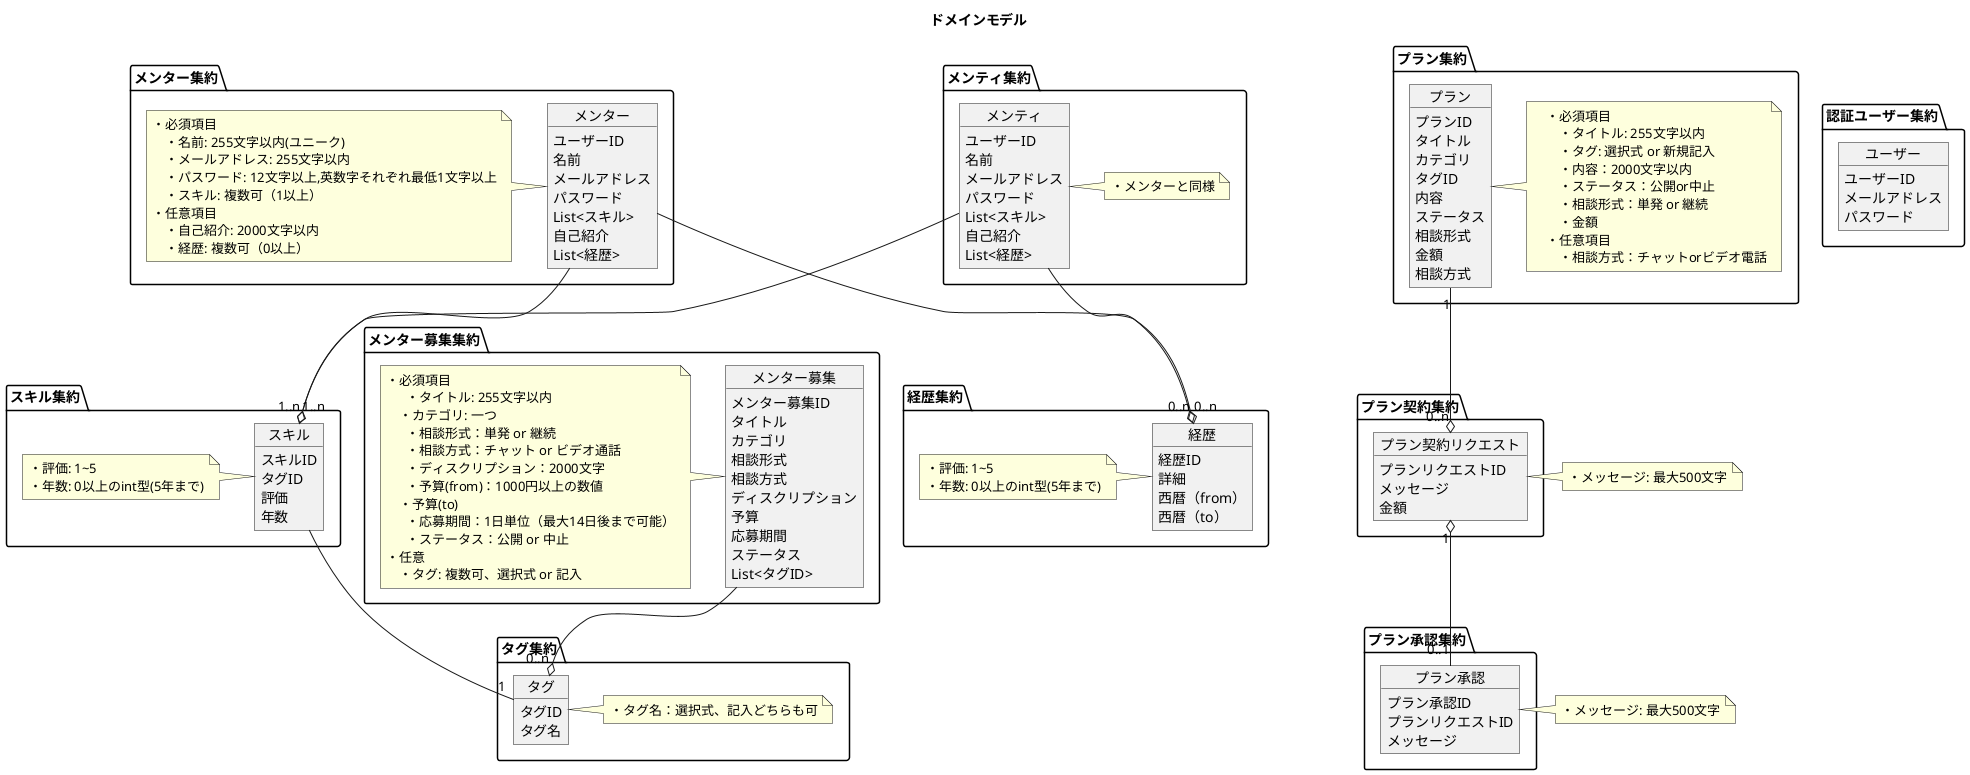 @startuml 
title ドメインモデル

package メンター集約 {
	object メンター {
		ユーザーID
		名前
		メールアドレス
		パスワード
		List<スキル>
		自己紹介
		List<経歴>
	}
	note left
		・必須項目
		　・名前: 255文字以内(ユニーク)
		　・メールアドレス: 255文字以内
		　・パスワード: 12文字以上,英数字それぞれ最低1文字以上
		　・スキル: 複数可（1以上）
		・任意項目
		　・自己紹介: 2000文字以内
		　・経歴: 複数可（0以上）
	end note
}

package メンティ集約 {
	object メンティ {
		ユーザーID
		名前
		メールアドレス
		パスワード
		List<スキル>
		自己紹介
		List<経歴>
	}
	note right
		・メンターと同様
	end note
}

package スキル集約 {
	object スキル {
		スキルID
		タグID
		評価
		年数
	}
	note left
		・評価: 1~5
		・年数: 0以上のint型(5年まで)
	end note
}

package 経歴集約 {
	object 経歴 {
		経歴ID
		詳細
		西暦（from）
		西暦（to）
	}
	note left
		・評価: 1~5
		・年数: 0以上のint型(5年まで)
	end note
}

メンター --o "1..n" スキル
メンター --o "0..n" 経歴
メンティ --o "1..n" スキル
メンティ --o "0..n" 経歴

package タグ集約 {
	object タグ {
		タグID
		タグ名
	}
	note right
		・タグ名：選択式、記入どちらも可
	end note
}
スキル -- "1" タグ

package 認証ユーザー集約 {
	object ユーザー {
		ユーザーID
		メールアドレス
		パスワード
	}
}

package メンター募集集約 {
	object メンター募集 {
		メンター募集ID
		タイトル
		カテゴリ
		相談形式
		相談方式
		ディスクリプション
		予算
		応募期間
		ステータス
		List<タグID>
	}
	note left
		・必須項目
    　・タイトル: 255文字以内
		　・カテゴリ: 一つ
    　・相談形式：単発 or 継続
    　・相談方式：チャット or ビデオ通話
    　・ディスクリプション：2000文字
    　・予算(from)：1000円以上の数値
		　・予算(to)
    　・応募期間：1日単位（最大14日後まで可能）
    　・ステータス：公開 or 中止
		・任意
		　・タグ: 複数可、選択式 or 記入
	end note
}
メンター募集 --o "0..n" タグ

package プラン集約 {
	object プラン {
		プランID
		タイトル
		カテゴリ
		タグID
		内容
		ステータス
		相談形式
		金額
		相談方式
	}
	note right
　・必須項目
　　・タイトル: 255文字以内
　　・タグ: 選択式 or 新規記入
　　・内容：2000文字以内
　　・ステータス：公開or中止
　　・相談形式：単発 or 継続
　　・金額
　・任意項目
　　・相談方式：チャットorビデオ電話
	end note
}

package プラン契約集約 {
	object プラン契約リクエスト {
		プランリクエストID
		メッセージ
		金額
	}
}
note right
	・メッセージ: 最大500文字
end note
プラン "1" --o "0..n" プラン契約リクエスト

package プラン承認集約 {
	object プラン承認 {
		プラン承認ID
		プランリクエストID
		メッセージ
	}
}
note right
	・メッセージ: 最大500文字
end note
プラン契約リクエスト "1" o-- "0..1" プラン承認

@enduml
